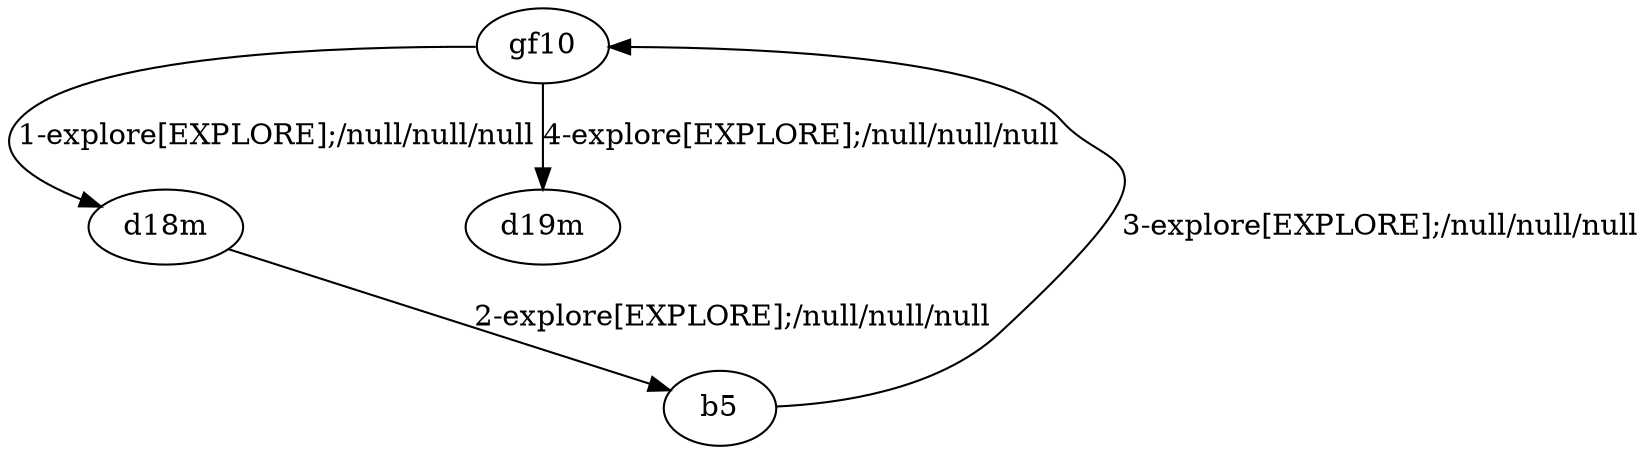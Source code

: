 # Total number of goals covered by this test: 1
# b5 --> gf10

digraph g {
"gf10" -> "d18m" [label = "1-explore[EXPLORE];/null/null/null"];
"d18m" -> "b5" [label = "2-explore[EXPLORE];/null/null/null"];
"b5" -> "gf10" [label = "3-explore[EXPLORE];/null/null/null"];
"gf10" -> "d19m" [label = "4-explore[EXPLORE];/null/null/null"];
}